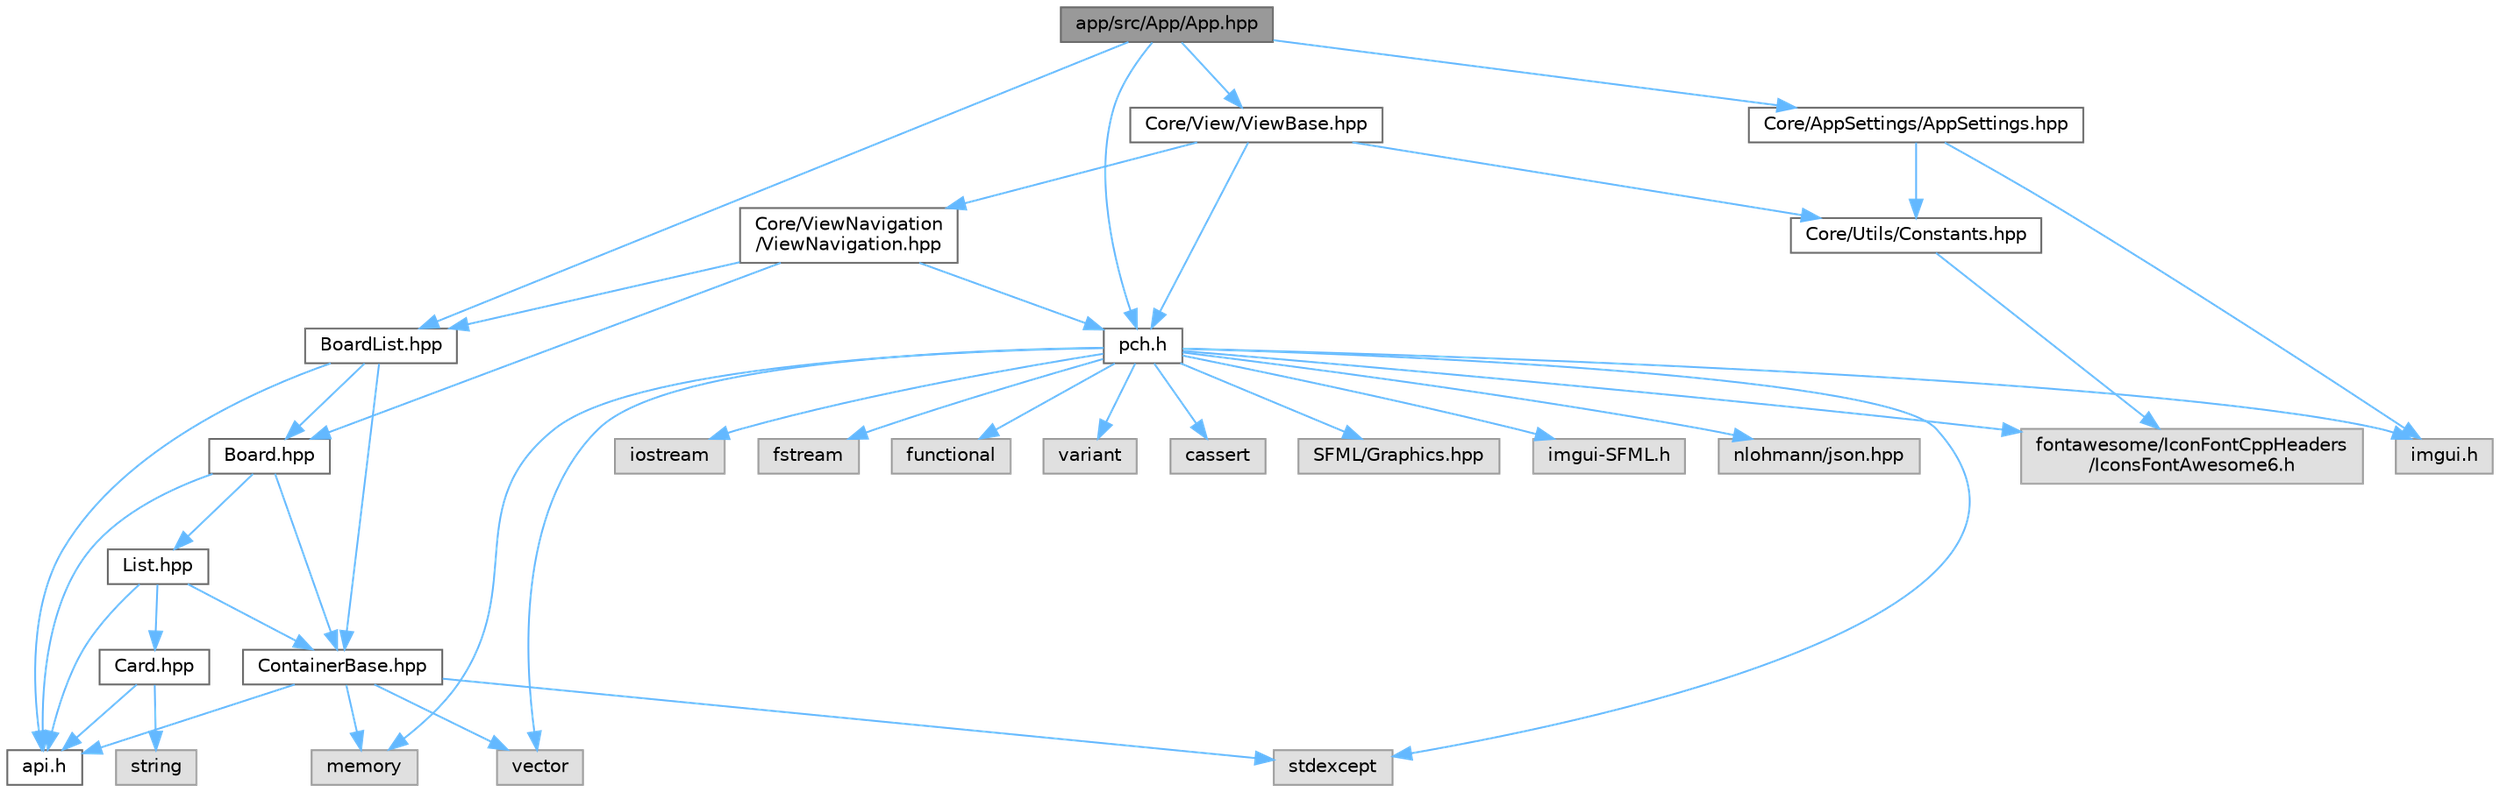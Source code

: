 digraph "app/src/App/App.hpp"
{
 // LATEX_PDF_SIZE
  bgcolor="transparent";
  edge [fontname=Helvetica,fontsize=10,labelfontname=Helvetica,labelfontsize=10];
  node [fontname=Helvetica,fontsize=10,shape=box,height=0.2,width=0.4];
  Node1 [id="Node000001",label="app/src/App/App.hpp",height=0.2,width=0.4,color="gray40", fillcolor="grey60", style="filled", fontcolor="black",tooltip=" "];
  Node1 -> Node2 [id="edge1_Node000001_Node000002",color="steelblue1",style="solid",tooltip=" "];
  Node2 [id="Node000002",label="pch.h",height=0.2,width=0.4,color="grey40", fillcolor="white", style="filled",URL="$pch_8h.html",tooltip=" "];
  Node2 -> Node3 [id="edge2_Node000002_Node000003",color="steelblue1",style="solid",tooltip=" "];
  Node3 [id="Node000003",label="vector",height=0.2,width=0.4,color="grey60", fillcolor="#E0E0E0", style="filled",tooltip=" "];
  Node2 -> Node4 [id="edge3_Node000002_Node000004",color="steelblue1",style="solid",tooltip=" "];
  Node4 [id="Node000004",label="iostream",height=0.2,width=0.4,color="grey60", fillcolor="#E0E0E0", style="filled",tooltip=" "];
  Node2 -> Node5 [id="edge4_Node000002_Node000005",color="steelblue1",style="solid",tooltip=" "];
  Node5 [id="Node000005",label="fstream",height=0.2,width=0.4,color="grey60", fillcolor="#E0E0E0", style="filled",tooltip=" "];
  Node2 -> Node6 [id="edge5_Node000002_Node000006",color="steelblue1",style="solid",tooltip=" "];
  Node6 [id="Node000006",label="stdexcept",height=0.2,width=0.4,color="grey60", fillcolor="#E0E0E0", style="filled",tooltip=" "];
  Node2 -> Node7 [id="edge6_Node000002_Node000007",color="steelblue1",style="solid",tooltip=" "];
  Node7 [id="Node000007",label="functional",height=0.2,width=0.4,color="grey60", fillcolor="#E0E0E0", style="filled",tooltip=" "];
  Node2 -> Node8 [id="edge7_Node000002_Node000008",color="steelblue1",style="solid",tooltip=" "];
  Node8 [id="Node000008",label="memory",height=0.2,width=0.4,color="grey60", fillcolor="#E0E0E0", style="filled",tooltip=" "];
  Node2 -> Node9 [id="edge8_Node000002_Node000009",color="steelblue1",style="solid",tooltip=" "];
  Node9 [id="Node000009",label="variant",height=0.2,width=0.4,color="grey60", fillcolor="#E0E0E0", style="filled",tooltip=" "];
  Node2 -> Node10 [id="edge9_Node000002_Node000010",color="steelblue1",style="solid",tooltip=" "];
  Node10 [id="Node000010",label="cassert",height=0.2,width=0.4,color="grey60", fillcolor="#E0E0E0", style="filled",tooltip=" "];
  Node2 -> Node11 [id="edge10_Node000002_Node000011",color="steelblue1",style="solid",tooltip=" "];
  Node11 [id="Node000011",label="SFML/Graphics.hpp",height=0.2,width=0.4,color="grey60", fillcolor="#E0E0E0", style="filled",tooltip=" "];
  Node2 -> Node12 [id="edge11_Node000002_Node000012",color="steelblue1",style="solid",tooltip=" "];
  Node12 [id="Node000012",label="imgui.h",height=0.2,width=0.4,color="grey60", fillcolor="#E0E0E0", style="filled",tooltip=" "];
  Node2 -> Node13 [id="edge12_Node000002_Node000013",color="steelblue1",style="solid",tooltip=" "];
  Node13 [id="Node000013",label="imgui-SFML.h",height=0.2,width=0.4,color="grey60", fillcolor="#E0E0E0", style="filled",tooltip=" "];
  Node2 -> Node14 [id="edge13_Node000002_Node000014",color="steelblue1",style="solid",tooltip=" "];
  Node14 [id="Node000014",label="nlohmann/json.hpp",height=0.2,width=0.4,color="grey60", fillcolor="#E0E0E0", style="filled",tooltip=" "];
  Node2 -> Node15 [id="edge14_Node000002_Node000015",color="steelblue1",style="solid",tooltip=" "];
  Node15 [id="Node000015",label="fontawesome/IconFontCppHeaders\l/IconsFontAwesome6.h",height=0.2,width=0.4,color="grey60", fillcolor="#E0E0E0", style="filled",tooltip=" "];
  Node1 -> Node16 [id="edge15_Node000001_Node000016",color="steelblue1",style="solid",tooltip=" "];
  Node16 [id="Node000016",label="BoardList.hpp",height=0.2,width=0.4,color="grey40", fillcolor="white", style="filled",URL="$BoardList_8hpp.html",tooltip=" "];
  Node16 -> Node17 [id="edge16_Node000016_Node000017",color="steelblue1",style="solid",tooltip=" "];
  Node17 [id="Node000017",label="api.h",height=0.2,width=0.4,color="grey40", fillcolor="white", style="filled",URL="$api_8h.html",tooltip=" "];
  Node16 -> Node18 [id="edge17_Node000016_Node000018",color="steelblue1",style="solid",tooltip=" "];
  Node18 [id="Node000018",label="Board.hpp",height=0.2,width=0.4,color="grey40", fillcolor="white", style="filled",URL="$Board_8hpp.html",tooltip=" "];
  Node18 -> Node19 [id="edge18_Node000018_Node000019",color="steelblue1",style="solid",tooltip=" "];
  Node19 [id="Node000019",label="ContainerBase.hpp",height=0.2,width=0.4,color="grey40", fillcolor="white", style="filled",URL="$ContainerBase_8hpp.html",tooltip=" "];
  Node19 -> Node17 [id="edge19_Node000019_Node000017",color="steelblue1",style="solid",tooltip=" "];
  Node19 -> Node6 [id="edge20_Node000019_Node000006",color="steelblue1",style="solid",tooltip=" "];
  Node19 -> Node3 [id="edge21_Node000019_Node000003",color="steelblue1",style="solid",tooltip=" "];
  Node19 -> Node8 [id="edge22_Node000019_Node000008",color="steelblue1",style="solid",tooltip=" "];
  Node18 -> Node17 [id="edge23_Node000018_Node000017",color="steelblue1",style="solid",tooltip=" "];
  Node18 -> Node20 [id="edge24_Node000018_Node000020",color="steelblue1",style="solid",tooltip=" "];
  Node20 [id="Node000020",label="List.hpp",height=0.2,width=0.4,color="grey40", fillcolor="white", style="filled",URL="$List_8hpp.html",tooltip=" "];
  Node20 -> Node17 [id="edge25_Node000020_Node000017",color="steelblue1",style="solid",tooltip=" "];
  Node20 -> Node21 [id="edge26_Node000020_Node000021",color="steelblue1",style="solid",tooltip=" "];
  Node21 [id="Node000021",label="Card.hpp",height=0.2,width=0.4,color="grey40", fillcolor="white", style="filled",URL="$Card_8hpp.html",tooltip=" "];
  Node21 -> Node17 [id="edge27_Node000021_Node000017",color="steelblue1",style="solid",tooltip=" "];
  Node21 -> Node22 [id="edge28_Node000021_Node000022",color="steelblue1",style="solid",tooltip=" "];
  Node22 [id="Node000022",label="string",height=0.2,width=0.4,color="grey60", fillcolor="#E0E0E0", style="filled",tooltip=" "];
  Node20 -> Node19 [id="edge29_Node000020_Node000019",color="steelblue1",style="solid",tooltip=" "];
  Node16 -> Node19 [id="edge30_Node000016_Node000019",color="steelblue1",style="solid",tooltip=" "];
  Node1 -> Node23 [id="edge31_Node000001_Node000023",color="steelblue1",style="solid",tooltip=" "];
  Node23 [id="Node000023",label="Core/View/ViewBase.hpp",height=0.2,width=0.4,color="grey40", fillcolor="white", style="filled",URL="$ViewBase_8hpp.html",tooltip=" "];
  Node23 -> Node2 [id="edge32_Node000023_Node000002",color="steelblue1",style="solid",tooltip=" "];
  Node23 -> Node24 [id="edge33_Node000023_Node000024",color="steelblue1",style="solid",tooltip=" "];
  Node24 [id="Node000024",label="Core/Utils/Constants.hpp",height=0.2,width=0.4,color="grey40", fillcolor="white", style="filled",URL="$Constants_8hpp.html",tooltip=" "];
  Node24 -> Node15 [id="edge34_Node000024_Node000015",color="steelblue1",style="solid",tooltip=" "];
  Node23 -> Node25 [id="edge35_Node000023_Node000025",color="steelblue1",style="solid",tooltip=" "];
  Node25 [id="Node000025",label="Core/ViewNavigation\l/ViewNavigation.hpp",height=0.2,width=0.4,color="grey40", fillcolor="white", style="filled",URL="$ViewNavigation_8hpp.html",tooltip=" "];
  Node25 -> Node2 [id="edge36_Node000025_Node000002",color="steelblue1",style="solid",tooltip=" "];
  Node25 -> Node18 [id="edge37_Node000025_Node000018",color="steelblue1",style="solid",tooltip=" "];
  Node25 -> Node16 [id="edge38_Node000025_Node000016",color="steelblue1",style="solid",tooltip=" "];
  Node1 -> Node26 [id="edge39_Node000001_Node000026",color="steelblue1",style="solid",tooltip=" "];
  Node26 [id="Node000026",label="Core/AppSettings/AppSettings.hpp",height=0.2,width=0.4,color="grey40", fillcolor="white", style="filled",URL="$AppSettings_8hpp.html",tooltip=" "];
  Node26 -> Node24 [id="edge40_Node000026_Node000024",color="steelblue1",style="solid",tooltip=" "];
  Node26 -> Node12 [id="edge41_Node000026_Node000012",color="steelblue1",style="solid",tooltip=" "];
}
